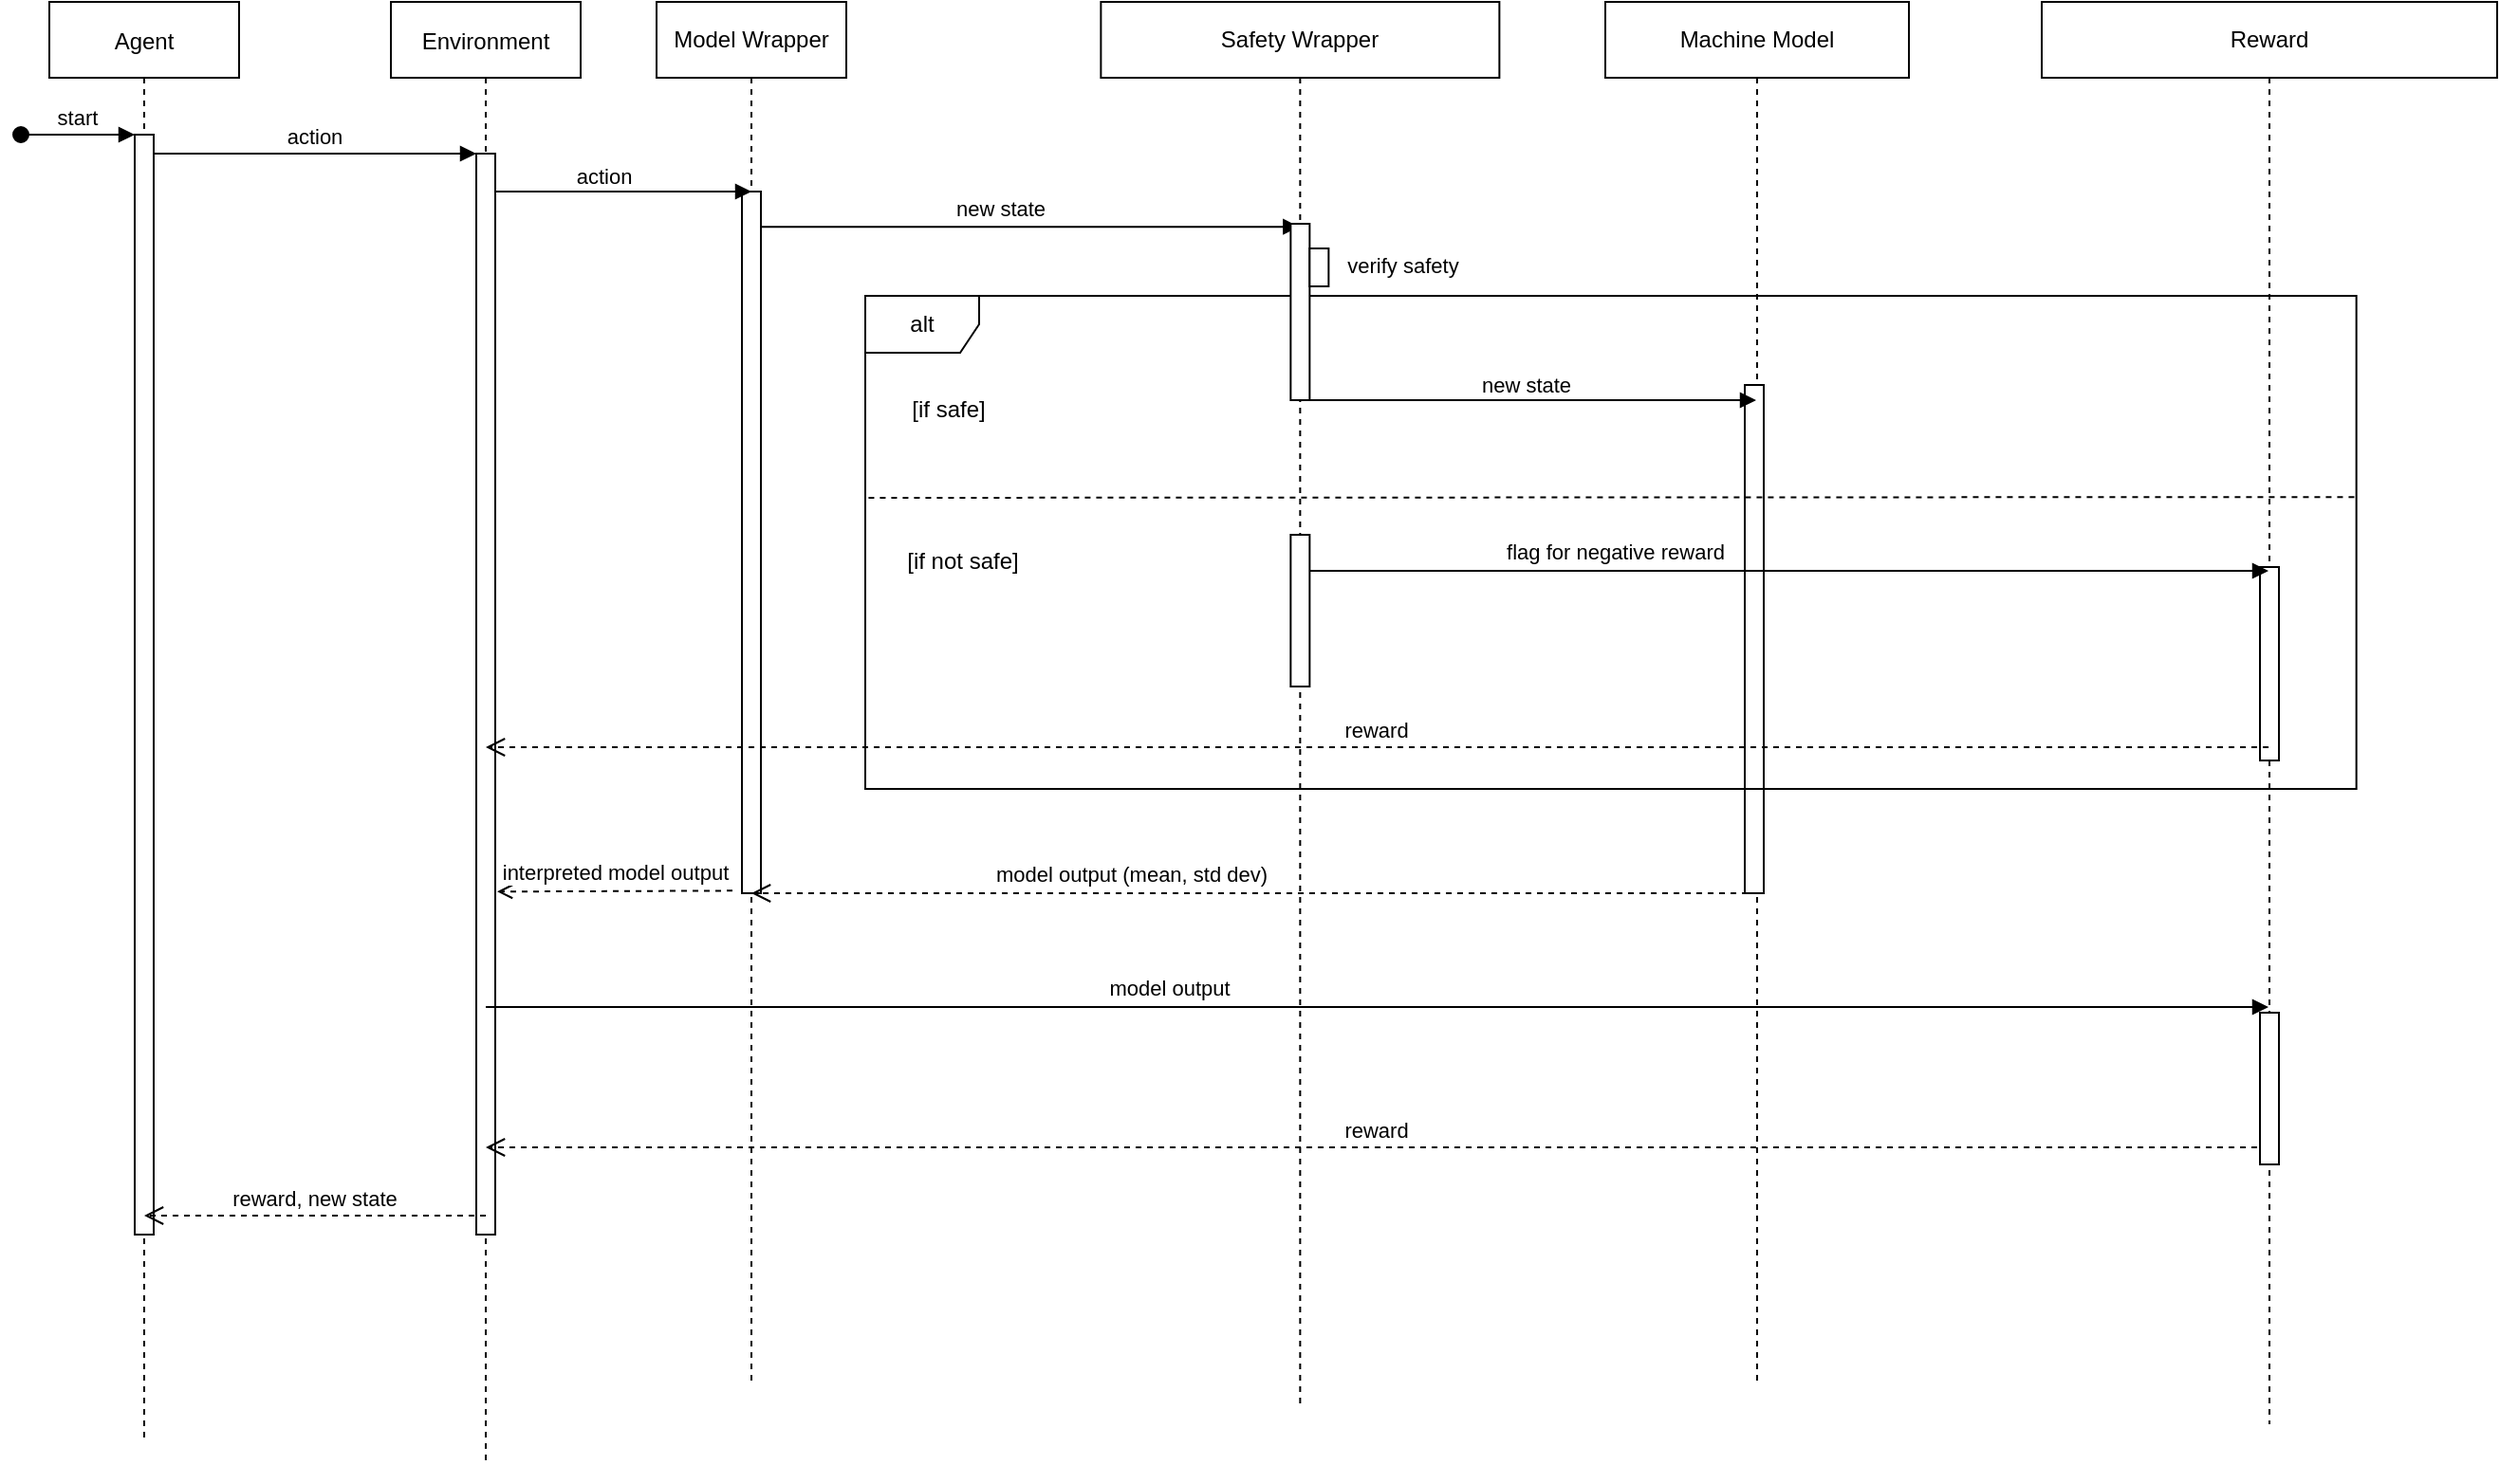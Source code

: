<mxfile version="20.5.3" type="github"><diagram id="kgpKYQtTHZ0yAKxKKP6v" name="Page-1"><mxGraphModel dx="1133" dy="558" grid="1" gridSize="10" guides="1" tooltips="1" connect="1" arrows="1" fold="1" page="1" pageScale="1" pageWidth="850" pageHeight="1100" math="0" shadow="0"><root><mxCell id="0"/><mxCell id="1" parent="0"/><mxCell id="3nuBFxr9cyL0pnOWT2aG-1" value="Agent" style="shape=umlLifeline;perimeter=lifelinePerimeter;container=1;collapsible=0;recursiveResize=0;rounded=0;shadow=0;strokeWidth=1;" parent="1" vertex="1"><mxGeometry x="120" y="80" width="100" height="760" as="geometry"/></mxCell><mxCell id="3nuBFxr9cyL0pnOWT2aG-2" value="" style="points=[];perimeter=orthogonalPerimeter;rounded=0;shadow=0;strokeWidth=1;" parent="3nuBFxr9cyL0pnOWT2aG-1" vertex="1"><mxGeometry x="45" y="70" width="10" height="580" as="geometry"/></mxCell><mxCell id="3nuBFxr9cyL0pnOWT2aG-3" value="start" style="verticalAlign=bottom;startArrow=oval;endArrow=block;startSize=8;shadow=0;strokeWidth=1;" parent="3nuBFxr9cyL0pnOWT2aG-1" target="3nuBFxr9cyL0pnOWT2aG-2" edge="1"><mxGeometry relative="1" as="geometry"><mxPoint x="-15" y="70" as="sourcePoint"/></mxGeometry></mxCell><mxCell id="3nuBFxr9cyL0pnOWT2aG-5" value="Environment" style="shape=umlLifeline;perimeter=lifelinePerimeter;container=1;collapsible=0;recursiveResize=0;rounded=0;shadow=0;strokeWidth=1;" parent="1" vertex="1"><mxGeometry x="300" y="80" width="100" height="770" as="geometry"/></mxCell><mxCell id="3nuBFxr9cyL0pnOWT2aG-6" value="" style="points=[];perimeter=orthogonalPerimeter;rounded=0;shadow=0;strokeWidth=1;" parent="3nuBFxr9cyL0pnOWT2aG-5" vertex="1"><mxGeometry x="45" y="80" width="10" height="570" as="geometry"/></mxCell><mxCell id="VJp0USfWyENKmQMwYYfi-21" value="" style="html=1;verticalAlign=bottom;labelBackgroundColor=none;endArrow=open;endFill=0;dashed=1;rounded=0;" parent="3nuBFxr9cyL0pnOWT2aG-5" edge="1"><mxGeometry width="160" relative="1" as="geometry"><mxPoint x="180" y="468.67" as="sourcePoint"/><mxPoint x="56" y="469.16" as="targetPoint"/></mxGeometry></mxCell><mxCell id="VJp0USfWyENKmQMwYYfi-22" value="interpreted model output" style="edgeLabel;html=1;align=center;verticalAlign=middle;resizable=0;points=[];" parent="VJp0USfWyENKmQMwYYfi-21" vertex="1" connectable="0"><mxGeometry x="0.356" y="2" relative="1" as="geometry"><mxPoint x="22" y="-12" as="offset"/></mxGeometry></mxCell><mxCell id="3nuBFxr9cyL0pnOWT2aG-7" value="reward" style="verticalAlign=bottom;endArrow=open;dashed=1;endSize=8;shadow=0;strokeWidth=1;" parent="1" edge="1"><mxGeometry relative="1" as="geometry"><mxPoint x="350" y="684" as="targetPoint"/><mxPoint x="1289.5" y="684" as="sourcePoint"/></mxGeometry></mxCell><mxCell id="3nuBFxr9cyL0pnOWT2aG-8" value="action" style="verticalAlign=bottom;endArrow=block;entryX=0;entryY=0;shadow=0;strokeWidth=1;" parent="1" source="3nuBFxr9cyL0pnOWT2aG-2" target="3nuBFxr9cyL0pnOWT2aG-6" edge="1"><mxGeometry relative="1" as="geometry"><mxPoint x="275" y="160" as="sourcePoint"/></mxGeometry></mxCell><mxCell id="VJp0USfWyENKmQMwYYfi-1" value="Model Wrapper" style="shape=umlLifeline;perimeter=lifelinePerimeter;whiteSpace=wrap;html=1;container=1;collapsible=0;recursiveResize=0;outlineConnect=0;" parent="1" vertex="1"><mxGeometry x="440" y="80" width="100" height="730" as="geometry"/></mxCell><mxCell id="VJp0USfWyENKmQMwYYfi-15" value="" style="html=1;points=[];perimeter=orthogonalPerimeter;" parent="VJp0USfWyENKmQMwYYfi-1" vertex="1"><mxGeometry x="45" y="100" width="10" height="370" as="geometry"/></mxCell><mxCell id="VJp0USfWyENKmQMwYYfi-5" value="" style="html=1;verticalAlign=bottom;labelBackgroundColor=none;endArrow=block;endFill=1;rounded=0;" parent="VJp0USfWyENKmQMwYYfi-1" target="VJp0USfWyENKmQMwYYfi-10" edge="1"><mxGeometry width="160" relative="1" as="geometry"><mxPoint x="55" y="118.59" as="sourcePoint"/><mxPoint x="158" y="119.575" as="targetPoint"/></mxGeometry></mxCell><mxCell id="VJp0USfWyENKmQMwYYfi-6" value="model output (mean, std dev)" style="edgeLabel;html=1;align=center;verticalAlign=middle;resizable=0;points=[];" parent="VJp0USfWyENKmQMwYYfi-5" vertex="1" connectable="0"><mxGeometry x="-0.156" y="3" relative="1" as="geometry"><mxPoint x="75" y="344" as="offset"/></mxGeometry></mxCell><mxCell id="VJp0USfWyENKmQMwYYfi-49" value="" style="html=1;verticalAlign=bottom;labelBackgroundColor=none;endArrow=block;endFill=1;rounded=0;" parent="VJp0USfWyENKmQMwYYfi-1" target="VJp0USfWyENKmQMwYYfi-16" edge="1"><mxGeometry width="160" relative="1" as="geometry"><mxPoint x="-90.0" y="530" as="sourcePoint"/><mxPoint x="415.32" y="530" as="targetPoint"/></mxGeometry></mxCell><mxCell id="VJp0USfWyENKmQMwYYfi-50" value="model output" style="edgeLabel;html=1;align=center;verticalAlign=middle;resizable=0;points=[];" parent="VJp0USfWyENKmQMwYYfi-49" vertex="1" connectable="0"><mxGeometry x="-0.156" y="3" relative="1" as="geometry"><mxPoint x="-37" y="-7" as="offset"/></mxGeometry></mxCell><mxCell id="VJp0USfWyENKmQMwYYfi-3" value="" style="html=1;verticalAlign=bottom;labelBackgroundColor=none;endArrow=block;endFill=1;rounded=0;" parent="1" edge="1"><mxGeometry width="160" relative="1" as="geometry"><mxPoint x="355" y="180" as="sourcePoint"/><mxPoint x="490" y="180" as="targetPoint"/></mxGeometry></mxCell><mxCell id="VJp0USfWyENKmQMwYYfi-4" value="action" style="edgeLabel;html=1;align=center;verticalAlign=middle;resizable=0;points=[];" parent="VJp0USfWyENKmQMwYYfi-3" vertex="1" connectable="0"><mxGeometry x="-0.156" y="3" relative="1" as="geometry"><mxPoint y="-5" as="offset"/></mxGeometry></mxCell><mxCell id="VJp0USfWyENKmQMwYYfi-9" value="Machine Model" style="shape=umlLifeline;perimeter=lifelinePerimeter;whiteSpace=wrap;html=1;container=1;collapsible=0;recursiveResize=0;outlineConnect=0;" parent="1" vertex="1"><mxGeometry x="940" y="80" width="160" height="730" as="geometry"/></mxCell><mxCell id="VJp0USfWyENKmQMwYYfi-19" value="" style="html=1;points=[];perimeter=orthogonalPerimeter;" parent="VJp0USfWyENKmQMwYYfi-9" vertex="1"><mxGeometry x="73.5" y="202" width="10" height="268" as="geometry"/></mxCell><mxCell id="VJp0USfWyENKmQMwYYfi-26" value="alt" style="shape=umlFrame;whiteSpace=wrap;html=1;" parent="VJp0USfWyENKmQMwYYfi-9" vertex="1"><mxGeometry x="-390.0" y="155" width="785.82" height="260" as="geometry"/></mxCell><mxCell id="VJp0USfWyENKmQMwYYfi-10" value="Safety Wrapper" style="shape=umlLifeline;perimeter=lifelinePerimeter;whiteSpace=wrap;html=1;container=1;collapsible=0;recursiveResize=0;outlineConnect=0;" parent="1" vertex="1"><mxGeometry x="674.18" y="80" width="210" height="740" as="geometry"/></mxCell><mxCell id="VJp0USfWyENKmQMwYYfi-20" value="" style="html=1;points=[];perimeter=orthogonalPerimeter;" parent="VJp0USfWyENKmQMwYYfi-10" vertex="1"><mxGeometry x="100" y="117" width="10" height="93" as="geometry"/></mxCell><mxCell id="VJp0USfWyENKmQMwYYfi-27" value="" style="html=1;points=[];perimeter=orthogonalPerimeter;" parent="VJp0USfWyENKmQMwYYfi-10" vertex="1"><mxGeometry x="110" y="130" width="10" height="20" as="geometry"/></mxCell><mxCell id="VJp0USfWyENKmQMwYYfi-28" value="verify safety" style="edgeLabel;html=1;align=center;verticalAlign=middle;resizable=0;points=[];" parent="VJp0USfWyENKmQMwYYfi-10" vertex="1" connectable="0"><mxGeometry x="160.001" y="140.0" as="geometry"><mxPoint x="-1" y="-1" as="offset"/></mxGeometry></mxCell><mxCell id="VJp0USfWyENKmQMwYYfi-37" value="" style="html=1;verticalAlign=bottom;labelBackgroundColor=none;endArrow=block;endFill=1;rounded=0;" parent="VJp0USfWyENKmQMwYYfi-10" target="VJp0USfWyENKmQMwYYfi-9" edge="1"><mxGeometry width="160" relative="1" as="geometry"><mxPoint x="110.0" y="210" as="sourcePoint"/><mxPoint x="295.82" y="210" as="targetPoint"/></mxGeometry></mxCell><mxCell id="VJp0USfWyENKmQMwYYfi-38" value="new state" style="edgeLabel;html=1;align=center;verticalAlign=middle;resizable=0;points=[];" parent="VJp0USfWyENKmQMwYYfi-37" vertex="1" connectable="0"><mxGeometry x="-0.156" y="3" relative="1" as="geometry"><mxPoint x="14" y="-5" as="offset"/></mxGeometry></mxCell><mxCell id="VJp0USfWyENKmQMwYYfi-44" value="[if safe]" style="text;html=1;strokeColor=none;fillColor=none;align=center;verticalAlign=middle;whiteSpace=wrap;rounded=0;" parent="VJp0USfWyENKmQMwYYfi-10" vertex="1"><mxGeometry x="-110.0" y="200" width="60" height="30" as="geometry"/></mxCell><mxCell id="VJp0USfWyENKmQMwYYfi-45" value="[if not safe]" style="text;html=1;strokeColor=none;fillColor=none;align=center;verticalAlign=middle;whiteSpace=wrap;rounded=0;" parent="VJp0USfWyENKmQMwYYfi-10" vertex="1"><mxGeometry x="-105" y="280" width="65" height="30" as="geometry"/></mxCell><mxCell id="VJp0USfWyENKmQMwYYfi-16" value="Reward" style="shape=umlLifeline;perimeter=lifelinePerimeter;whiteSpace=wrap;html=1;container=1;collapsible=0;recursiveResize=0;outlineConnect=0;" parent="1" vertex="1"><mxGeometry x="1170" y="80" width="240" height="750" as="geometry"/></mxCell><mxCell id="VJp0USfWyENKmQMwYYfi-42" value="" style="html=1;points=[];perimeter=orthogonalPerimeter;" parent="VJp0USfWyENKmQMwYYfi-16" vertex="1"><mxGeometry x="115" y="298" width="10" height="102" as="geometry"/></mxCell><mxCell id="VJp0USfWyENKmQMwYYfi-29" value="" style="html=1;points=[];perimeter=orthogonalPerimeter;" parent="1" vertex="1"><mxGeometry x="774.18" y="361" width="10" height="80" as="geometry"/></mxCell><mxCell id="VJp0USfWyENKmQMwYYfi-36" value="new state" style="edgeLabel;html=1;align=center;verticalAlign=middle;resizable=0;points=[];" parent="1" vertex="1" connectable="0"><mxGeometry x="437.143" y="186" as="geometry"><mxPoint x="184" y="3" as="offset"/></mxGeometry></mxCell><mxCell id="VJp0USfWyENKmQMwYYfi-41" value="" style="verticalAlign=bottom;endArrow=open;dashed=1;endSize=8;shadow=0;strokeWidth=1;" parent="1" target="VJp0USfWyENKmQMwYYfi-1" edge="1"><mxGeometry relative="1" as="geometry"><mxPoint x="850.0" y="550" as="targetPoint"/><mxPoint x="1015.0" y="550" as="sourcePoint"/></mxGeometry></mxCell><mxCell id="VJp0USfWyENKmQMwYYfi-23" value="" style="html=1;points=[];perimeter=orthogonalPerimeter;" parent="1" vertex="1"><mxGeometry x="1285.0" y="613" width="10" height="80" as="geometry"/></mxCell><mxCell id="VJp0USfWyENKmQMwYYfi-47" value="" style="html=1;verticalAlign=bottom;labelBackgroundColor=none;endArrow=block;endFill=1;rounded=0;" parent="1" target="VJp0USfWyENKmQMwYYfi-16" edge="1"><mxGeometry width="160" relative="1" as="geometry"><mxPoint x="784.18" y="380" as="sourcePoint"/><mxPoint x="919.18" y="380" as="targetPoint"/></mxGeometry></mxCell><mxCell id="VJp0USfWyENKmQMwYYfi-48" value="flag for negative reward" style="edgeLabel;html=1;align=center;verticalAlign=middle;resizable=0;points=[];" parent="VJp0USfWyENKmQMwYYfi-47" vertex="1" connectable="0"><mxGeometry x="-0.156" y="3" relative="1" as="geometry"><mxPoint x="-52" y="-7" as="offset"/></mxGeometry></mxCell><mxCell id="VJp0USfWyENKmQMwYYfi-51" value="reward, new state" style="verticalAlign=bottom;endArrow=open;dashed=1;endSize=8;shadow=0;strokeWidth=1;" parent="1" edge="1"><mxGeometry relative="1" as="geometry"><mxPoint x="170.0" y="720" as="targetPoint"/><mxPoint x="350" y="720" as="sourcePoint"/></mxGeometry></mxCell><mxCell id="VJp0USfWyENKmQMwYYfi-52" value="reward" style="verticalAlign=bottom;endArrow=open;dashed=1;endSize=8;shadow=0;strokeWidth=1;" parent="1" edge="1"><mxGeometry relative="1" as="geometry"><mxPoint x="350.0" y="473" as="targetPoint"/><mxPoint x="1289.5" y="473" as="sourcePoint"/></mxGeometry></mxCell><mxCell id="VJp0USfWyENKmQMwYYfi-40" value="" style="endArrow=none;dashed=1;html=1;rounded=0;exitX=-0.008;exitY=0.498;exitDx=0;exitDy=0;exitPerimeter=0;entryX=1.002;entryY=0.408;entryDx=0;entryDy=0;entryPerimeter=0;" parent="1" target="VJp0USfWyENKmQMwYYfi-26" edge="1"><mxGeometry width="50" height="50" relative="1" as="geometry"><mxPoint x="551.713" y="341.48" as="sourcePoint"/><mxPoint x="1297.5" y="341.48" as="targetPoint"/></mxGeometry></mxCell></root></mxGraphModel></diagram></mxfile>